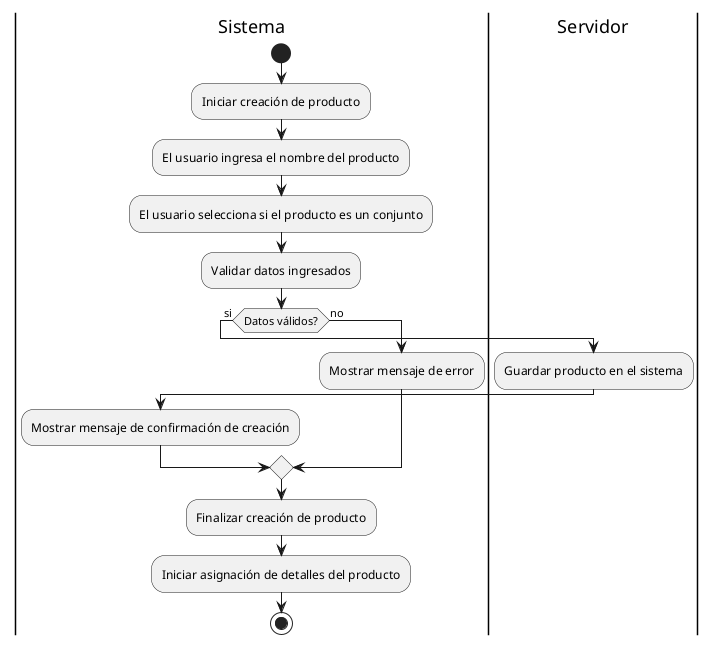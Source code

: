 @startuml Crear producto

|Sistema|
start
:Iniciar creación de producto;
:El usuario ingresa el nombre del producto;
:El usuario selecciona si el producto es un conjunto;
:Validar datos ingresados;
if (Datos válidos?) then (si)
    |Servidor|
    :Guardar producto en el sistema;
    |Sistema|
    :Mostrar mensaje de confirmación de creación;
else (no)
    :Mostrar mensaje de error;
endif
:Finalizar creación de producto;
:Iniciar asignación de detalles del producto;
stop

@enduml
